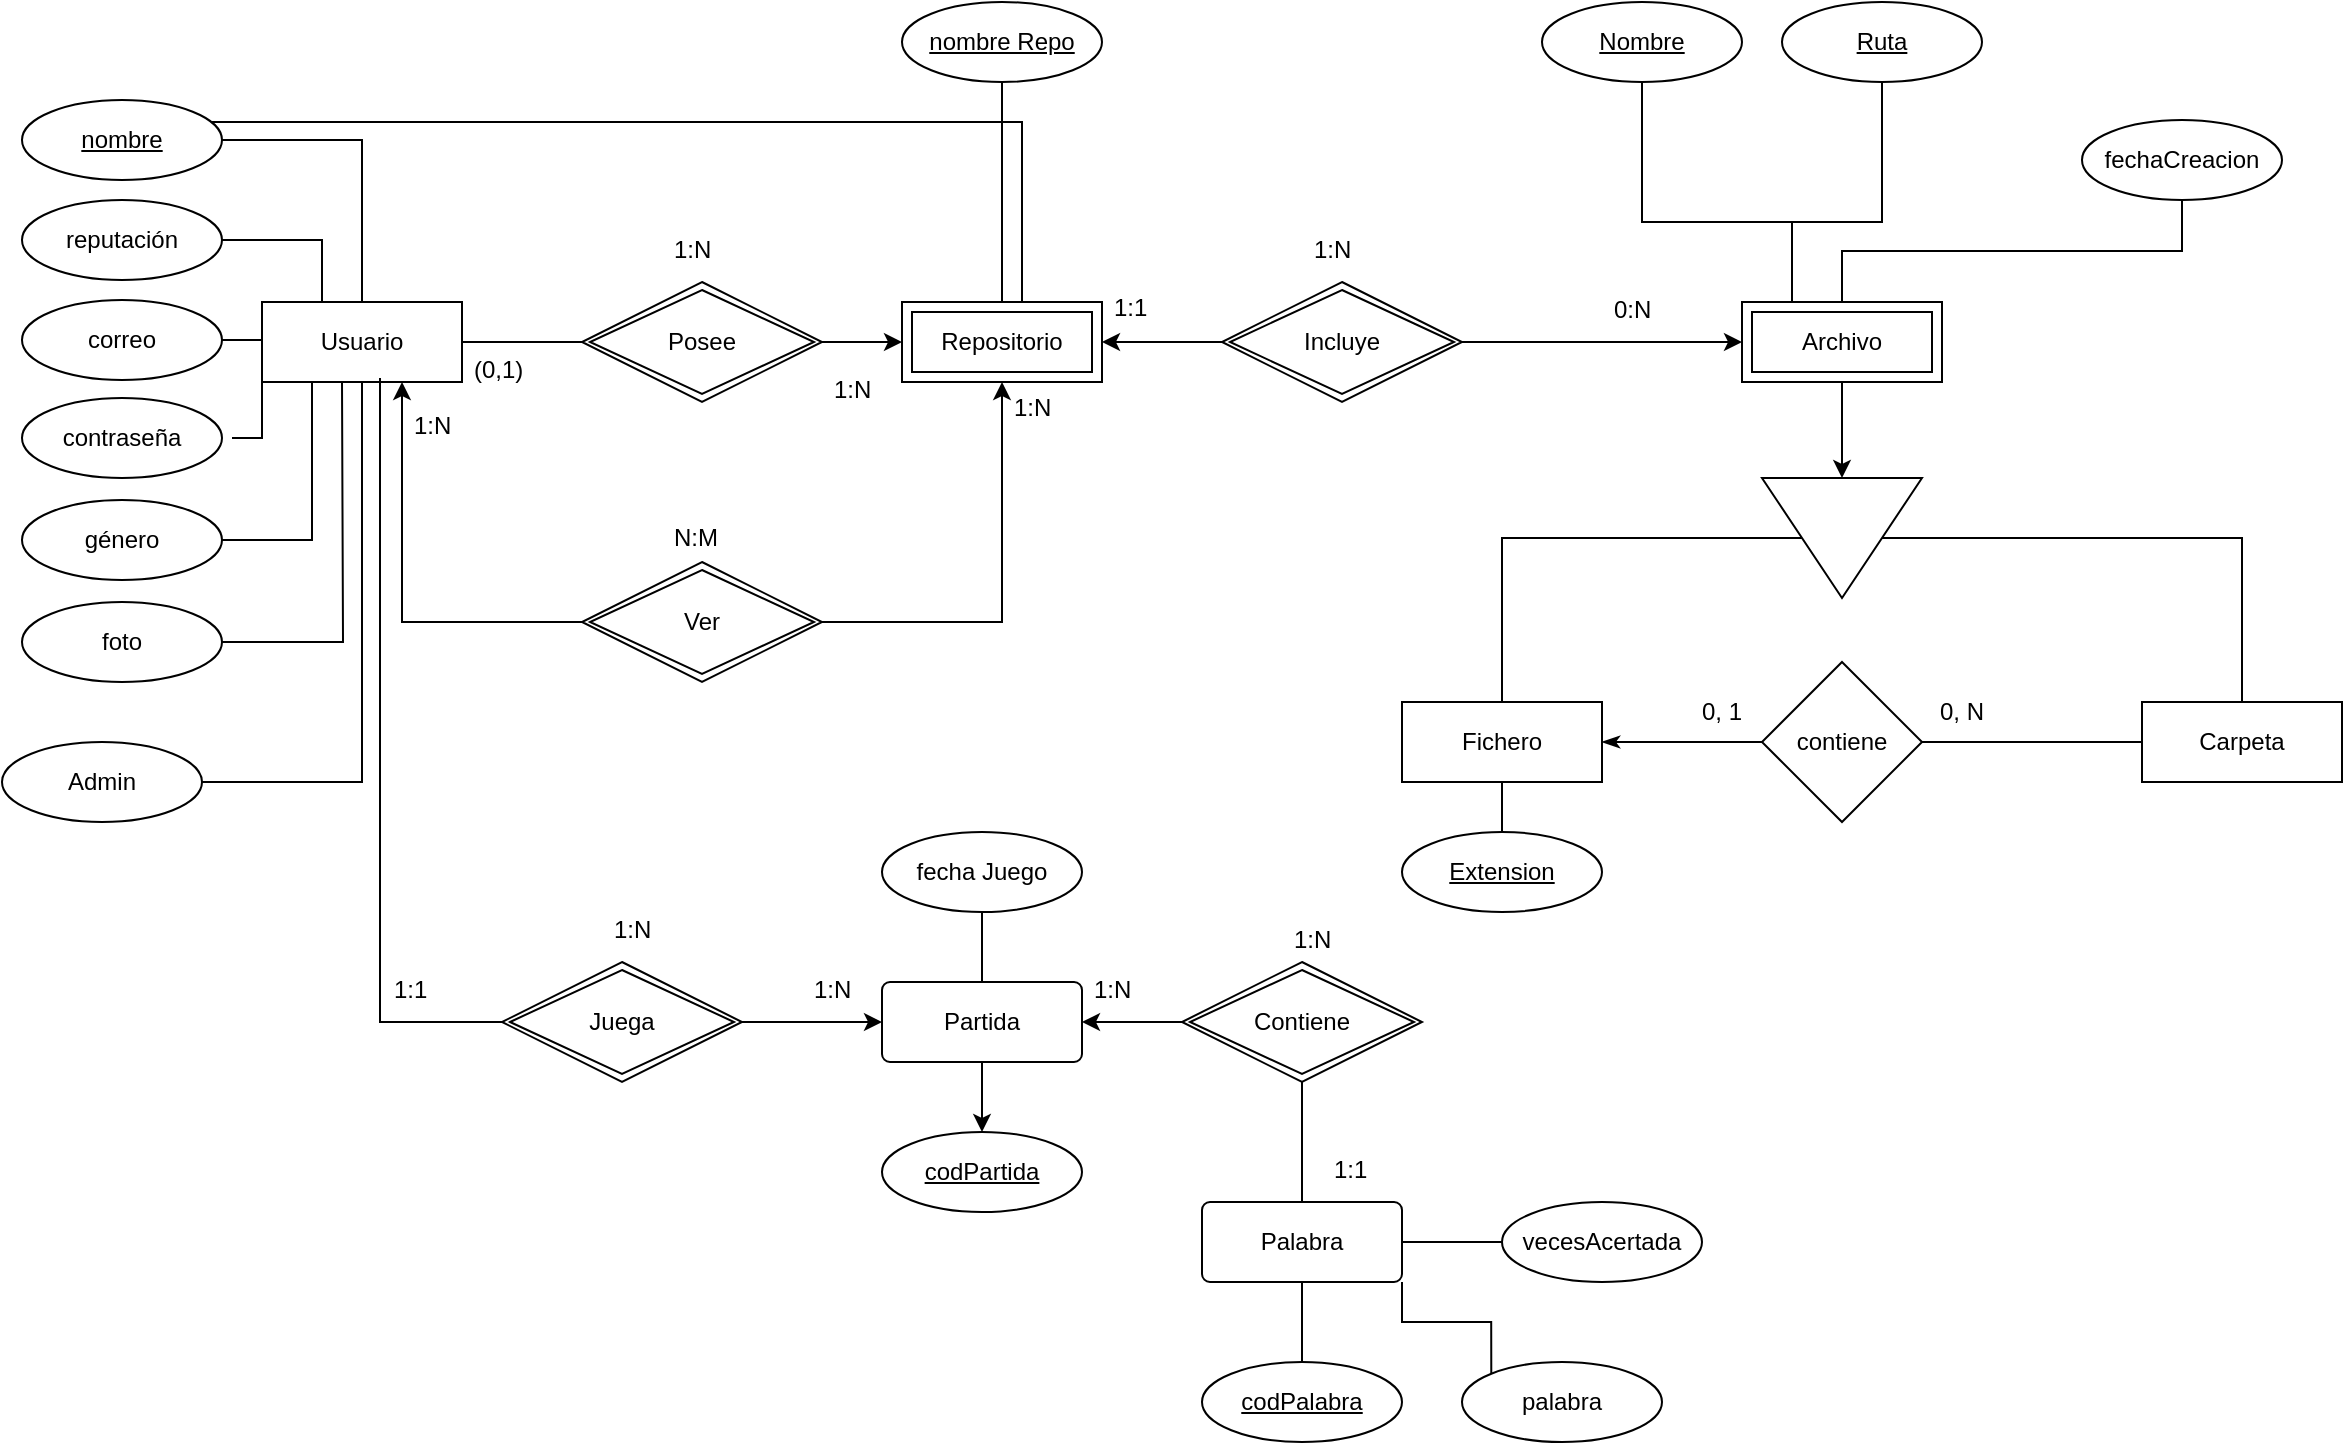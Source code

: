 <mxfile version="22.1.21" type="google">
  <diagram name="Página-1" id="vHfaZ6Guj1JaPEUL6cC1">
    <mxGraphModel grid="1" page="1" gridSize="10" guides="1" tooltips="1" connect="1" arrows="1" fold="1" pageScale="1" pageWidth="827" pageHeight="1169" math="0" shadow="0">
      <root>
        <mxCell id="0" />
        <mxCell id="1" parent="0" />
        <mxCell id="kwlAMlTlPHPSavqxf0X7-33" style="edgeStyle=orthogonalEdgeStyle;rounded=0;orthogonalLoop=1;jettySize=auto;html=1;entryX=0;entryY=0.5;entryDx=0;entryDy=0;endArrow=none;endFill=0;startArrow=classic;startFill=1;" edge="1" parent="1" source="kwlAMlTlPHPSavqxf0X7-5" target="kwlAMlTlPHPSavqxf0X7-32">
          <mxGeometry relative="1" as="geometry">
            <Array as="points">
              <mxPoint x="260" y="440" />
            </Array>
          </mxGeometry>
        </mxCell>
        <mxCell id="kwlAMlTlPHPSavqxf0X7-5" value="Usuario" style="whiteSpace=wrap;html=1;align=center;" vertex="1" parent="1">
          <mxGeometry x="190" y="280" width="100" height="40" as="geometry" />
        </mxCell>
        <mxCell id="kwlAMlTlPHPSavqxf0X7-18" style="edgeStyle=orthogonalEdgeStyle;rounded=0;orthogonalLoop=1;jettySize=auto;html=1;endArrow=none;endFill=0;" edge="1" parent="1" source="kwlAMlTlPHPSavqxf0X7-6" target="kwlAMlTlPHPSavqxf0X7-5">
          <mxGeometry relative="1" as="geometry" />
        </mxCell>
        <mxCell id="kwlAMlTlPHPSavqxf0X7-43" style="edgeStyle=orthogonalEdgeStyle;rounded=0;orthogonalLoop=1;jettySize=auto;html=1;entryX=0.5;entryY=0;entryDx=0;entryDy=0;endArrow=none;endFill=0;" edge="1" parent="1" source="kwlAMlTlPHPSavqxf0X7-6" target="kwlAMlTlPHPSavqxf0X7-38">
          <mxGeometry relative="1" as="geometry">
            <Array as="points">
              <mxPoint x="570" y="190" />
              <mxPoint x="570" y="280" />
            </Array>
          </mxGeometry>
        </mxCell>
        <mxCell id="kwlAMlTlPHPSavqxf0X7-6" value="nombre" style="ellipse;whiteSpace=wrap;html=1;align=center;fontStyle=4;" vertex="1" parent="1">
          <mxGeometry x="70" y="179" width="100" height="40" as="geometry" />
        </mxCell>
        <mxCell id="kwlAMlTlPHPSavqxf0X7-19" value="" style="edgeStyle=orthogonalEdgeStyle;rounded=0;orthogonalLoop=1;jettySize=auto;html=1;endArrow=none;endFill=0;" edge="1" parent="1" source="kwlAMlTlPHPSavqxf0X7-7" target="kwlAMlTlPHPSavqxf0X7-5">
          <mxGeometry relative="1" as="geometry">
            <Array as="points">
              <mxPoint x="220" y="249" />
            </Array>
          </mxGeometry>
        </mxCell>
        <mxCell id="kwlAMlTlPHPSavqxf0X7-7" value="reputación" style="ellipse;whiteSpace=wrap;html=1;align=center;" vertex="1" parent="1">
          <mxGeometry x="70" y="229" width="100" height="40" as="geometry" />
        </mxCell>
        <mxCell id="kwlAMlTlPHPSavqxf0X7-20" value="" style="edgeStyle=orthogonalEdgeStyle;rounded=0;orthogonalLoop=1;jettySize=auto;html=1;endArrow=none;endFill=0;" edge="1" parent="1" source="kwlAMlTlPHPSavqxf0X7-11" target="kwlAMlTlPHPSavqxf0X7-5">
          <mxGeometry relative="1" as="geometry" />
        </mxCell>
        <mxCell id="kwlAMlTlPHPSavqxf0X7-11" value="correo" style="ellipse;whiteSpace=wrap;html=1;align=center;" vertex="1" parent="1">
          <mxGeometry x="70" y="279" width="100" height="40" as="geometry" />
        </mxCell>
        <mxCell id="kwlAMlTlPHPSavqxf0X7-21" value="" style="edgeStyle=orthogonalEdgeStyle;rounded=0;orthogonalLoop=1;jettySize=auto;html=1;entryX=0;entryY=1;entryDx=0;entryDy=0;endArrow=none;endFill=0;" edge="1" parent="1" target="kwlAMlTlPHPSavqxf0X7-5">
          <mxGeometry relative="1" as="geometry">
            <mxPoint x="175" y="348" as="sourcePoint" />
            <mxPoint x="195" y="330" as="targetPoint" />
          </mxGeometry>
        </mxCell>
        <mxCell id="kwlAMlTlPHPSavqxf0X7-14" value="contraseña" style="ellipse;whiteSpace=wrap;html=1;align=center;" vertex="1" parent="1">
          <mxGeometry x="70" y="328" width="100" height="40" as="geometry" />
        </mxCell>
        <mxCell id="kwlAMlTlPHPSavqxf0X7-23" style="edgeStyle=orthogonalEdgeStyle;rounded=0;orthogonalLoop=1;jettySize=auto;html=1;entryX=0.25;entryY=1;entryDx=0;entryDy=0;endArrow=none;endFill=0;" edge="1" parent="1" source="kwlAMlTlPHPSavqxf0X7-16" target="kwlAMlTlPHPSavqxf0X7-5">
          <mxGeometry relative="1" as="geometry">
            <mxPoint x="260" y="330" as="targetPoint" />
          </mxGeometry>
        </mxCell>
        <mxCell id="kwlAMlTlPHPSavqxf0X7-16" value="género" style="ellipse;whiteSpace=wrap;html=1;align=center;" vertex="1" parent="1">
          <mxGeometry x="70" y="379" width="100" height="40" as="geometry" />
        </mxCell>
        <mxCell id="kwlAMlTlPHPSavqxf0X7-22" style="edgeStyle=orthogonalEdgeStyle;rounded=0;orthogonalLoop=1;jettySize=auto;html=1;endArrow=none;endFill=0;" edge="1" parent="1" source="kwlAMlTlPHPSavqxf0X7-17">
          <mxGeometry relative="1" as="geometry">
            <mxPoint x="230" y="320" as="targetPoint" />
          </mxGeometry>
        </mxCell>
        <mxCell id="kwlAMlTlPHPSavqxf0X7-17" value="foto" style="ellipse;whiteSpace=wrap;html=1;align=center;" vertex="1" parent="1">
          <mxGeometry x="70" y="430" width="100" height="40" as="geometry" />
        </mxCell>
        <mxCell id="kwlAMlTlPHPSavqxf0X7-34" style="edgeStyle=orthogonalEdgeStyle;rounded=0;orthogonalLoop=1;jettySize=auto;html=1;entryX=1;entryY=0.5;entryDx=0;entryDy=0;startArrow=classic;startFill=1;endArrow=none;endFill=0;" edge="1" parent="1" target="kwlAMlTlPHPSavqxf0X7-32">
          <mxGeometry relative="1" as="geometry">
            <mxPoint x="560" y="320" as="sourcePoint" />
            <Array as="points">
              <mxPoint x="560" y="440" />
            </Array>
          </mxGeometry>
        </mxCell>
        <mxCell id="kwlAMlTlPHPSavqxf0X7-27" style="edgeStyle=orthogonalEdgeStyle;rounded=0;orthogonalLoop=1;jettySize=auto;html=1;entryX=0;entryY=0.5;entryDx=0;entryDy=0;" edge="1" parent="1" source="kwlAMlTlPHPSavqxf0X7-25">
          <mxGeometry relative="1" as="geometry">
            <mxPoint x="510" y="300" as="targetPoint" />
          </mxGeometry>
        </mxCell>
        <mxCell id="kwlAMlTlPHPSavqxf0X7-28" style="edgeStyle=orthogonalEdgeStyle;rounded=0;orthogonalLoop=1;jettySize=auto;html=1;entryX=1;entryY=0.5;entryDx=0;entryDy=0;endArrow=none;endFill=0;" edge="1" parent="1" source="kwlAMlTlPHPSavqxf0X7-25" target="kwlAMlTlPHPSavqxf0X7-5">
          <mxGeometry relative="1" as="geometry" />
        </mxCell>
        <mxCell id="kwlAMlTlPHPSavqxf0X7-25" value="Posee" style="shape=rhombus;double=1;perimeter=rhombusPerimeter;whiteSpace=wrap;html=1;align=center;" vertex="1" parent="1">
          <mxGeometry x="350" y="270" width="120" height="60" as="geometry" />
        </mxCell>
        <mxCell id="kwlAMlTlPHPSavqxf0X7-29" value="1:N" style="text;strokeColor=none;fillColor=none;spacingLeft=4;spacingRight=4;overflow=hidden;rotatable=0;points=[[0,0.5],[1,0.5]];portConstraint=eastwest;fontSize=12;whiteSpace=wrap;html=1;" vertex="1" parent="1">
          <mxGeometry x="390" y="240" width="40" height="30" as="geometry" />
        </mxCell>
        <mxCell id="kwlAMlTlPHPSavqxf0X7-30" value="(0,1)" style="text;strokeColor=none;fillColor=none;spacingLeft=4;spacingRight=4;overflow=hidden;rotatable=0;points=[[0,0.5],[1,0.5]];portConstraint=eastwest;fontSize=12;whiteSpace=wrap;html=1;" vertex="1" parent="1">
          <mxGeometry x="290" y="300" width="40" height="30" as="geometry" />
        </mxCell>
        <mxCell id="kwlAMlTlPHPSavqxf0X7-31" value="1:N" style="text;strokeColor=none;fillColor=none;spacingLeft=4;spacingRight=4;overflow=hidden;rotatable=0;points=[[0,0.5],[1,0.5]];portConstraint=eastwest;fontSize=12;whiteSpace=wrap;html=1;" vertex="1" parent="1">
          <mxGeometry x="470" y="310" width="40" height="30" as="geometry" />
        </mxCell>
        <mxCell id="kwlAMlTlPHPSavqxf0X7-32" value="Ver" style="shape=rhombus;double=1;perimeter=rhombusPerimeter;whiteSpace=wrap;html=1;align=center;" vertex="1" parent="1">
          <mxGeometry x="350" y="410" width="120" height="60" as="geometry" />
        </mxCell>
        <mxCell id="kwlAMlTlPHPSavqxf0X7-35" value="1:N" style="text;strokeColor=none;fillColor=none;spacingLeft=4;spacingRight=4;overflow=hidden;rotatable=0;points=[[0,0.5],[1,0.5]];portConstraint=eastwest;fontSize=12;whiteSpace=wrap;html=1;" vertex="1" parent="1">
          <mxGeometry x="560" y="319" width="40" height="30" as="geometry" />
        </mxCell>
        <mxCell id="kwlAMlTlPHPSavqxf0X7-36" value="1:N" style="text;strokeColor=none;fillColor=none;spacingLeft=4;spacingRight=4;overflow=hidden;rotatable=0;points=[[0,0.5],[1,0.5]];portConstraint=eastwest;fontSize=12;whiteSpace=wrap;html=1;" vertex="1" parent="1">
          <mxGeometry x="260" y="328" width="40" height="30" as="geometry" />
        </mxCell>
        <mxCell id="kwlAMlTlPHPSavqxf0X7-37" value="N:M" style="text;strokeColor=none;fillColor=none;spacingLeft=4;spacingRight=4;overflow=hidden;rotatable=0;points=[[0,0.5],[1,0.5]];portConstraint=eastwest;fontSize=12;whiteSpace=wrap;html=1;" vertex="1" parent="1">
          <mxGeometry x="390" y="384" width="40" height="30" as="geometry" />
        </mxCell>
        <mxCell id="kwlAMlTlPHPSavqxf0X7-38" value="Repositorio" style="shape=ext;margin=3;double=1;whiteSpace=wrap;html=1;align=center;" vertex="1" parent="1">
          <mxGeometry x="510" y="280" width="100" height="40" as="geometry" />
        </mxCell>
        <mxCell id="kwlAMlTlPHPSavqxf0X7-40" style="edgeStyle=orthogonalEdgeStyle;rounded=0;orthogonalLoop=1;jettySize=auto;html=1;entryX=0.5;entryY=0;entryDx=0;entryDy=0;endArrow=none;endFill=0;" edge="1" parent="1" source="kwlAMlTlPHPSavqxf0X7-39" target="kwlAMlTlPHPSavqxf0X7-38">
          <mxGeometry relative="1" as="geometry" />
        </mxCell>
        <mxCell id="kwlAMlTlPHPSavqxf0X7-39" value="nombre Repo" style="ellipse;whiteSpace=wrap;html=1;align=center;fontStyle=4;" vertex="1" parent="1">
          <mxGeometry x="510" y="130" width="100" height="40" as="geometry" />
        </mxCell>
        <mxCell id="kwlAMlTlPHPSavqxf0X7-42" style="edgeStyle=orthogonalEdgeStyle;rounded=0;orthogonalLoop=1;jettySize=auto;html=1;entryX=0.5;entryY=1;entryDx=0;entryDy=0;endArrow=none;endFill=0;" edge="1" parent="1" source="kwlAMlTlPHPSavqxf0X7-41" target="kwlAMlTlPHPSavqxf0X7-5">
          <mxGeometry relative="1" as="geometry" />
        </mxCell>
        <mxCell id="kwlAMlTlPHPSavqxf0X7-41" value="Admin" style="ellipse;whiteSpace=wrap;html=1;align=center;" vertex="1" parent="1">
          <mxGeometry x="60" y="500" width="100" height="40" as="geometry" />
        </mxCell>
        <mxCell id="kwlAMlTlPHPSavqxf0X7-60" style="edgeStyle=orthogonalEdgeStyle;rounded=0;orthogonalLoop=1;jettySize=auto;html=1;endArrow=classic;endFill=1;exitX=1;exitY=0.5;exitDx=0;exitDy=0;entryX=0;entryY=0.5;entryDx=0;entryDy=0;" edge="1" parent="1" source="kwlAMlTlPHPSavqxf0X7-62" target="HHF1zuxT_qCgRtnAyrzc-16">
          <mxGeometry relative="1" as="geometry">
            <Array as="points" />
            <mxPoint x="890.165" y="399.248" as="sourcePoint" />
            <mxPoint x="920" y="300" as="targetPoint" />
          </mxGeometry>
        </mxCell>
        <mxCell id="0pt8nTZRLrFO9MN8cXnW-5" value="" style="edgeStyle=orthogonalEdgeStyle;rounded=0;orthogonalLoop=1;jettySize=auto;html=1;endArrow=none;endFill=0;startArrow=classicThin;startFill=1;entryX=0;entryY=0.5;entryDx=0;entryDy=0;" edge="1" parent="1" source="kwlAMlTlPHPSavqxf0X7-52" target="0pt8nTZRLrFO9MN8cXnW-3">
          <mxGeometry relative="1" as="geometry" />
        </mxCell>
        <mxCell id="kwlAMlTlPHPSavqxf0X7-52" value="Fichero" style="whiteSpace=wrap;html=1;align=center;" vertex="1" parent="1">
          <mxGeometry x="760" y="480" width="100" height="40" as="geometry" />
        </mxCell>
        <mxCell id="kwlAMlTlPHPSavqxf0X7-54" value="Carpeta" style="whiteSpace=wrap;html=1;align=center;" vertex="1" parent="1">
          <mxGeometry x="1130" y="480" width="100" height="40" as="geometry" />
        </mxCell>
        <mxCell id="kwlAMlTlPHPSavqxf0X7-64" style="edgeStyle=orthogonalEdgeStyle;rounded=0;orthogonalLoop=1;jettySize=auto;html=1;entryX=1;entryY=0.5;entryDx=0;entryDy=0;" edge="1" parent="1" source="kwlAMlTlPHPSavqxf0X7-62" target="kwlAMlTlPHPSavqxf0X7-38">
          <mxGeometry relative="1" as="geometry" />
        </mxCell>
        <mxCell id="kwlAMlTlPHPSavqxf0X7-62" value="Incluye" style="shape=rhombus;double=1;perimeter=rhombusPerimeter;whiteSpace=wrap;html=1;align=center;" vertex="1" parent="1">
          <mxGeometry x="670" y="270" width="120" height="60" as="geometry" />
        </mxCell>
        <mxCell id="kwlAMlTlPHPSavqxf0X7-65" value="0:N" style="text;strokeColor=none;fillColor=none;spacingLeft=4;spacingRight=4;overflow=hidden;rotatable=0;points=[[0,0.5],[1,0.5]];portConstraint=eastwest;fontSize=12;whiteSpace=wrap;html=1;" vertex="1" parent="1">
          <mxGeometry x="860" y="270" width="40" height="30" as="geometry" />
        </mxCell>
        <mxCell id="kwlAMlTlPHPSavqxf0X7-66" value="1:1" style="text;strokeColor=none;fillColor=none;spacingLeft=4;spacingRight=4;overflow=hidden;rotatable=0;points=[[0,0.5],[1,0.5]];portConstraint=eastwest;fontSize=12;whiteSpace=wrap;html=1;" vertex="1" parent="1">
          <mxGeometry x="610" y="269" width="40" height="30" as="geometry" />
        </mxCell>
        <mxCell id="kwlAMlTlPHPSavqxf0X7-67" value="1:N" style="text;strokeColor=none;fillColor=none;spacingLeft=4;spacingRight=4;overflow=hidden;rotatable=0;points=[[0,0.5],[1,0.5]];portConstraint=eastwest;fontSize=12;whiteSpace=wrap;html=1;" vertex="1" parent="1">
          <mxGeometry x="710" y="240" width="40" height="30" as="geometry" />
        </mxCell>
        <mxCell id="HHF1zuxT_qCgRtnAyrzc-7" style="edgeStyle=orthogonalEdgeStyle;rounded=0;orthogonalLoop=1;jettySize=auto;html=1;entryX=0.5;entryY=0;entryDx=0;entryDy=0;" edge="1" parent="1" source="kwlAMlTlPHPSavqxf0X7-68" target="HHF1zuxT_qCgRtnAyrzc-6">
          <mxGeometry relative="1" as="geometry" />
        </mxCell>
        <mxCell id="HHF1zuxT_qCgRtnAyrzc-15" style="edgeStyle=orthogonalEdgeStyle;rounded=0;orthogonalLoop=1;jettySize=auto;html=1;exitX=0.5;exitY=0;exitDx=0;exitDy=0;entryX=0.5;entryY=1;entryDx=0;entryDy=0;endArrow=none;endFill=0;" edge="1" parent="1" source="kwlAMlTlPHPSavqxf0X7-68" target="HHF1zuxT_qCgRtnAyrzc-14">
          <mxGeometry relative="1" as="geometry" />
        </mxCell>
        <mxCell id="kwlAMlTlPHPSavqxf0X7-68" value="Partida" style="rounded=1;arcSize=10;whiteSpace=wrap;html=1;align=center;" vertex="1" parent="1">
          <mxGeometry x="500" y="620" width="100" height="40" as="geometry" />
        </mxCell>
        <mxCell id="kwlAMlTlPHPSavqxf0X7-72" style="edgeStyle=orthogonalEdgeStyle;rounded=0;orthogonalLoop=1;jettySize=auto;html=1;entryX=0;entryY=0.5;entryDx=0;entryDy=0;endArrow=classic;endFill=1;" edge="1" parent="1" source="kwlAMlTlPHPSavqxf0X7-70" target="kwlAMlTlPHPSavqxf0X7-68">
          <mxGeometry relative="1" as="geometry" />
        </mxCell>
        <mxCell id="kwlAMlTlPHPSavqxf0X7-70" value="Juega" style="shape=rhombus;double=1;perimeter=rhombusPerimeter;whiteSpace=wrap;html=1;align=center;" vertex="1" parent="1">
          <mxGeometry x="310" y="610" width="120" height="60" as="geometry" />
        </mxCell>
        <mxCell id="kwlAMlTlPHPSavqxf0X7-73" style="edgeStyle=orthogonalEdgeStyle;rounded=0;orthogonalLoop=1;jettySize=auto;html=1;entryX=0.59;entryY=0.95;entryDx=0;entryDy=0;entryPerimeter=0;endArrow=none;endFill=0;" edge="1" parent="1" source="kwlAMlTlPHPSavqxf0X7-70" target="kwlAMlTlPHPSavqxf0X7-5">
          <mxGeometry relative="1" as="geometry" />
        </mxCell>
        <mxCell id="kwlAMlTlPHPSavqxf0X7-74" value="1:N" style="text;strokeColor=none;fillColor=none;spacingLeft=4;spacingRight=4;overflow=hidden;rotatable=0;points=[[0,0.5],[1,0.5]];portConstraint=eastwest;fontSize=12;whiteSpace=wrap;html=1;" vertex="1" parent="1">
          <mxGeometry x="460" y="610" width="40" height="30" as="geometry" />
        </mxCell>
        <mxCell id="kwlAMlTlPHPSavqxf0X7-75" value="1:1" style="text;strokeColor=none;fillColor=none;spacingLeft=4;spacingRight=4;overflow=hidden;rotatable=0;points=[[0,0.5],[1,0.5]];portConstraint=eastwest;fontSize=12;whiteSpace=wrap;html=1;" vertex="1" parent="1">
          <mxGeometry x="250" y="610" width="40" height="30" as="geometry" />
        </mxCell>
        <mxCell id="kwlAMlTlPHPSavqxf0X7-76" value="1:N" style="text;strokeColor=none;fillColor=none;spacingLeft=4;spacingRight=4;overflow=hidden;rotatable=0;points=[[0,0.5],[1,0.5]];portConstraint=eastwest;fontSize=12;whiteSpace=wrap;html=1;" vertex="1" parent="1">
          <mxGeometry x="360" y="580" width="40" height="30" as="geometry" />
        </mxCell>
        <mxCell id="kwlAMlTlPHPSavqxf0X7-81" style="edgeStyle=orthogonalEdgeStyle;rounded=0;orthogonalLoop=1;jettySize=auto;html=1;entryX=1;entryY=0.5;entryDx=0;entryDy=0;" edge="1" parent="1" source="kwlAMlTlPHPSavqxf0X7-79" target="kwlAMlTlPHPSavqxf0X7-68">
          <mxGeometry relative="1" as="geometry" />
        </mxCell>
        <mxCell id="kwlAMlTlPHPSavqxf0X7-82" style="edgeStyle=orthogonalEdgeStyle;rounded=0;orthogonalLoop=1;jettySize=auto;html=1;entryX=0.5;entryY=0;entryDx=0;entryDy=0;endArrow=none;endFill=0;" edge="1" parent="1" source="kwlAMlTlPHPSavqxf0X7-79" target="kwlAMlTlPHPSavqxf0X7-80">
          <mxGeometry relative="1" as="geometry" />
        </mxCell>
        <mxCell id="kwlAMlTlPHPSavqxf0X7-79" value="Contiene" style="shape=rhombus;double=1;perimeter=rhombusPerimeter;whiteSpace=wrap;html=1;align=center;" vertex="1" parent="1">
          <mxGeometry x="650" y="610" width="120" height="60" as="geometry" />
        </mxCell>
        <mxCell id="HHF1zuxT_qCgRtnAyrzc-9" style="edgeStyle=orthogonalEdgeStyle;rounded=0;orthogonalLoop=1;jettySize=auto;html=1;entryX=0.5;entryY=0;entryDx=0;entryDy=0;endArrow=none;endFill=0;" edge="1" parent="1" source="kwlAMlTlPHPSavqxf0X7-80" target="HHF1zuxT_qCgRtnAyrzc-8">
          <mxGeometry relative="1" as="geometry" />
        </mxCell>
        <mxCell id="HHF1zuxT_qCgRtnAyrzc-11" style="edgeStyle=orthogonalEdgeStyle;rounded=0;orthogonalLoop=1;jettySize=auto;html=1;entryX=0;entryY=0.5;entryDx=0;entryDy=0;endArrow=none;endFill=0;" edge="1" parent="1" source="kwlAMlTlPHPSavqxf0X7-80" target="HHF1zuxT_qCgRtnAyrzc-10">
          <mxGeometry relative="1" as="geometry" />
        </mxCell>
        <mxCell id="HHF1zuxT_qCgRtnAyrzc-13" style="edgeStyle=orthogonalEdgeStyle;rounded=0;orthogonalLoop=1;jettySize=auto;html=1;exitX=1;exitY=1;exitDx=0;exitDy=0;entryX=0;entryY=0;entryDx=0;entryDy=0;endArrow=none;endFill=0;" edge="1" parent="1" source="kwlAMlTlPHPSavqxf0X7-80" target="HHF1zuxT_qCgRtnAyrzc-12">
          <mxGeometry relative="1" as="geometry" />
        </mxCell>
        <mxCell id="kwlAMlTlPHPSavqxf0X7-80" value="Palabra" style="rounded=1;arcSize=10;whiteSpace=wrap;html=1;align=center;" vertex="1" parent="1">
          <mxGeometry x="660" y="730" width="100" height="40" as="geometry" />
        </mxCell>
        <mxCell id="kwlAMlTlPHPSavqxf0X7-83" value="1:1" style="text;strokeColor=none;fillColor=none;spacingLeft=4;spacingRight=4;overflow=hidden;rotatable=0;points=[[0,0.5],[1,0.5]];portConstraint=eastwest;fontSize=12;whiteSpace=wrap;html=1;" vertex="1" parent="1">
          <mxGeometry x="720" y="700" width="40" height="30" as="geometry" />
        </mxCell>
        <mxCell id="kwlAMlTlPHPSavqxf0X7-84" value="1:N" style="text;strokeColor=none;fillColor=none;spacingLeft=4;spacingRight=4;overflow=hidden;rotatable=0;points=[[0,0.5],[1,0.5]];portConstraint=eastwest;fontSize=12;whiteSpace=wrap;html=1;" vertex="1" parent="1">
          <mxGeometry x="600" y="610" width="40" height="30" as="geometry" />
        </mxCell>
        <mxCell id="kwlAMlTlPHPSavqxf0X7-85" value="1:N" style="text;strokeColor=none;fillColor=none;spacingLeft=4;spacingRight=4;overflow=hidden;rotatable=0;points=[[0,0.5],[1,0.5]];portConstraint=eastwest;fontSize=12;whiteSpace=wrap;html=1;" vertex="1" parent="1">
          <mxGeometry x="700" y="585" width="40" height="30" as="geometry" />
        </mxCell>
        <mxCell id="0pt8nTZRLrFO9MN8cXnW-4" value="" style="edgeStyle=orthogonalEdgeStyle;rounded=0;orthogonalLoop=1;jettySize=auto;html=1;endArrow=none;endFill=0;" edge="1" parent="1" source="0pt8nTZRLrFO9MN8cXnW-3" target="kwlAMlTlPHPSavqxf0X7-54">
          <mxGeometry relative="1" as="geometry" />
        </mxCell>
        <mxCell id="0pt8nTZRLrFO9MN8cXnW-3" value="contiene" style="rhombus;whiteSpace=wrap;html=1;" vertex="1" parent="1">
          <mxGeometry x="940" y="460" width="80" height="80" as="geometry" />
        </mxCell>
        <mxCell id="0pt8nTZRLrFO9MN8cXnW-6" value="0, N" style="text;html=1;strokeColor=none;fillColor=none;align=center;verticalAlign=middle;whiteSpace=wrap;rounded=0;" vertex="1" parent="1">
          <mxGeometry x="1010" y="470" width="60" height="30" as="geometry" />
        </mxCell>
        <mxCell id="0pt8nTZRLrFO9MN8cXnW-7" value="0, 1" style="text;html=1;strokeColor=none;fillColor=none;align=center;verticalAlign=middle;whiteSpace=wrap;rounded=0;" vertex="1" parent="1">
          <mxGeometry x="890" y="470" width="60" height="30" as="geometry" />
        </mxCell>
        <mxCell id="HHF1zuxT_qCgRtnAyrzc-3" style="edgeStyle=orthogonalEdgeStyle;rounded=0;orthogonalLoop=1;jettySize=auto;html=1;entryX=0;entryY=0.5;entryDx=0;entryDy=0;exitX=0.5;exitY=1;exitDx=0;exitDy=0;" edge="1" parent="1" source="HHF1zuxT_qCgRtnAyrzc-16" target="HHF1zuxT_qCgRtnAyrzc-2">
          <mxGeometry relative="1" as="geometry">
            <mxPoint x="980" y="330" as="sourcePoint" />
          </mxGeometry>
        </mxCell>
        <mxCell id="HHF1zuxT_qCgRtnAyrzc-4" style="edgeStyle=orthogonalEdgeStyle;rounded=0;orthogonalLoop=1;jettySize=auto;html=1;entryX=0.5;entryY=0;entryDx=0;entryDy=0;endArrow=none;endFill=0;" edge="1" parent="1" source="HHF1zuxT_qCgRtnAyrzc-2" target="kwlAMlTlPHPSavqxf0X7-52">
          <mxGeometry relative="1" as="geometry" />
        </mxCell>
        <mxCell id="HHF1zuxT_qCgRtnAyrzc-5" style="edgeStyle=orthogonalEdgeStyle;rounded=0;orthogonalLoop=1;jettySize=auto;html=1;entryX=0.5;entryY=0;entryDx=0;entryDy=0;endArrow=none;endFill=0;" edge="1" parent="1" source="HHF1zuxT_qCgRtnAyrzc-2" target="kwlAMlTlPHPSavqxf0X7-54">
          <mxGeometry relative="1" as="geometry" />
        </mxCell>
        <mxCell id="HHF1zuxT_qCgRtnAyrzc-2" value="" style="triangle;whiteSpace=wrap;html=1;rotation=90;" vertex="1" parent="1">
          <mxGeometry x="950" y="358" width="60" height="80" as="geometry" />
        </mxCell>
        <mxCell id="HHF1zuxT_qCgRtnAyrzc-6" value="codPartida" style="ellipse;whiteSpace=wrap;html=1;align=center;fontStyle=4;" vertex="1" parent="1">
          <mxGeometry x="500" y="695" width="100" height="40" as="geometry" />
        </mxCell>
        <mxCell id="HHF1zuxT_qCgRtnAyrzc-8" value="codPalabra" style="ellipse;whiteSpace=wrap;html=1;align=center;fontStyle=4;" vertex="1" parent="1">
          <mxGeometry x="660" y="810" width="100" height="40" as="geometry" />
        </mxCell>
        <mxCell id="HHF1zuxT_qCgRtnAyrzc-10" value="vecesAcertada" style="ellipse;whiteSpace=wrap;html=1;align=center;" vertex="1" parent="1">
          <mxGeometry x="810" y="730" width="100" height="40" as="geometry" />
        </mxCell>
        <mxCell id="HHF1zuxT_qCgRtnAyrzc-12" value="palabra" style="ellipse;whiteSpace=wrap;html=1;align=center;" vertex="1" parent="1">
          <mxGeometry x="790" y="810" width="100" height="40" as="geometry" />
        </mxCell>
        <mxCell id="HHF1zuxT_qCgRtnAyrzc-14" value="fecha Juego" style="ellipse;whiteSpace=wrap;html=1;align=center;" vertex="1" parent="1">
          <mxGeometry x="500" y="545" width="100" height="40" as="geometry" />
        </mxCell>
        <mxCell id="HHF1zuxT_qCgRtnAyrzc-16" value="Archivo" style="shape=ext;margin=3;double=1;whiteSpace=wrap;html=1;align=center;" vertex="1" parent="1">
          <mxGeometry x="930" y="280" width="100" height="40" as="geometry" />
        </mxCell>
        <mxCell id="HHF1zuxT_qCgRtnAyrzc-18" style="edgeStyle=orthogonalEdgeStyle;rounded=0;orthogonalLoop=1;jettySize=auto;html=1;entryX=0.5;entryY=0;entryDx=0;entryDy=0;endArrow=none;endFill=0;exitX=0.5;exitY=1;exitDx=0;exitDy=0;" edge="1" parent="1" source="HHF1zuxT_qCgRtnAyrzc-17" target="HHF1zuxT_qCgRtnAyrzc-16">
          <mxGeometry relative="1" as="geometry" />
        </mxCell>
        <mxCell id="HHF1zuxT_qCgRtnAyrzc-17" value="fechaCreacion" style="ellipse;whiteSpace=wrap;html=1;align=center;" vertex="1" parent="1">
          <mxGeometry x="1100" y="189" width="100" height="40" as="geometry" />
        </mxCell>
        <mxCell id="HHF1zuxT_qCgRtnAyrzc-20" style="edgeStyle=orthogonalEdgeStyle;rounded=0;orthogonalLoop=1;jettySize=auto;html=1;entryX=0.25;entryY=0;entryDx=0;entryDy=0;endArrow=none;endFill=0;" edge="1" parent="1" source="HHF1zuxT_qCgRtnAyrzc-19" target="HHF1zuxT_qCgRtnAyrzc-16">
          <mxGeometry relative="1" as="geometry">
            <Array as="points">
              <mxPoint x="1000" y="240" />
              <mxPoint x="955" y="240" />
            </Array>
          </mxGeometry>
        </mxCell>
        <mxCell id="HHF1zuxT_qCgRtnAyrzc-19" value="Ruta" style="ellipse;whiteSpace=wrap;html=1;align=center;fontStyle=4;" vertex="1" parent="1">
          <mxGeometry x="950" y="130" width="100" height="40" as="geometry" />
        </mxCell>
        <mxCell id="HHF1zuxT_qCgRtnAyrzc-22" value="" style="edgeStyle=orthogonalEdgeStyle;rounded=0;orthogonalLoop=1;jettySize=auto;html=1;entryX=0.25;entryY=0;entryDx=0;entryDy=0;endArrow=none;endFill=0;" edge="1" parent="1" source="HHF1zuxT_qCgRtnAyrzc-21" target="HHF1zuxT_qCgRtnAyrzc-16">
          <mxGeometry relative="1" as="geometry">
            <Array as="points">
              <mxPoint x="880" y="240" />
              <mxPoint x="955" y="240" />
            </Array>
          </mxGeometry>
        </mxCell>
        <mxCell id="HHF1zuxT_qCgRtnAyrzc-21" value="Nombre" style="ellipse;whiteSpace=wrap;html=1;align=center;fontStyle=4;" vertex="1" parent="1">
          <mxGeometry x="830" y="130" width="100" height="40" as="geometry" />
        </mxCell>
        <mxCell id="HHF1zuxT_qCgRtnAyrzc-25" style="edgeStyle=orthogonalEdgeStyle;rounded=0;orthogonalLoop=1;jettySize=auto;html=1;entryX=0.5;entryY=1;entryDx=0;entryDy=0;endArrow=none;endFill=0;" edge="1" parent="1" source="HHF1zuxT_qCgRtnAyrzc-24" target="kwlAMlTlPHPSavqxf0X7-52">
          <mxGeometry relative="1" as="geometry" />
        </mxCell>
        <mxCell id="HHF1zuxT_qCgRtnAyrzc-24" value="Extension" style="ellipse;whiteSpace=wrap;html=1;align=center;fontStyle=4" vertex="1" parent="1">
          <mxGeometry x="760" y="545" width="100" height="40" as="geometry" />
        </mxCell>
      </root>
    </mxGraphModel>
  </diagram>
</mxfile>
